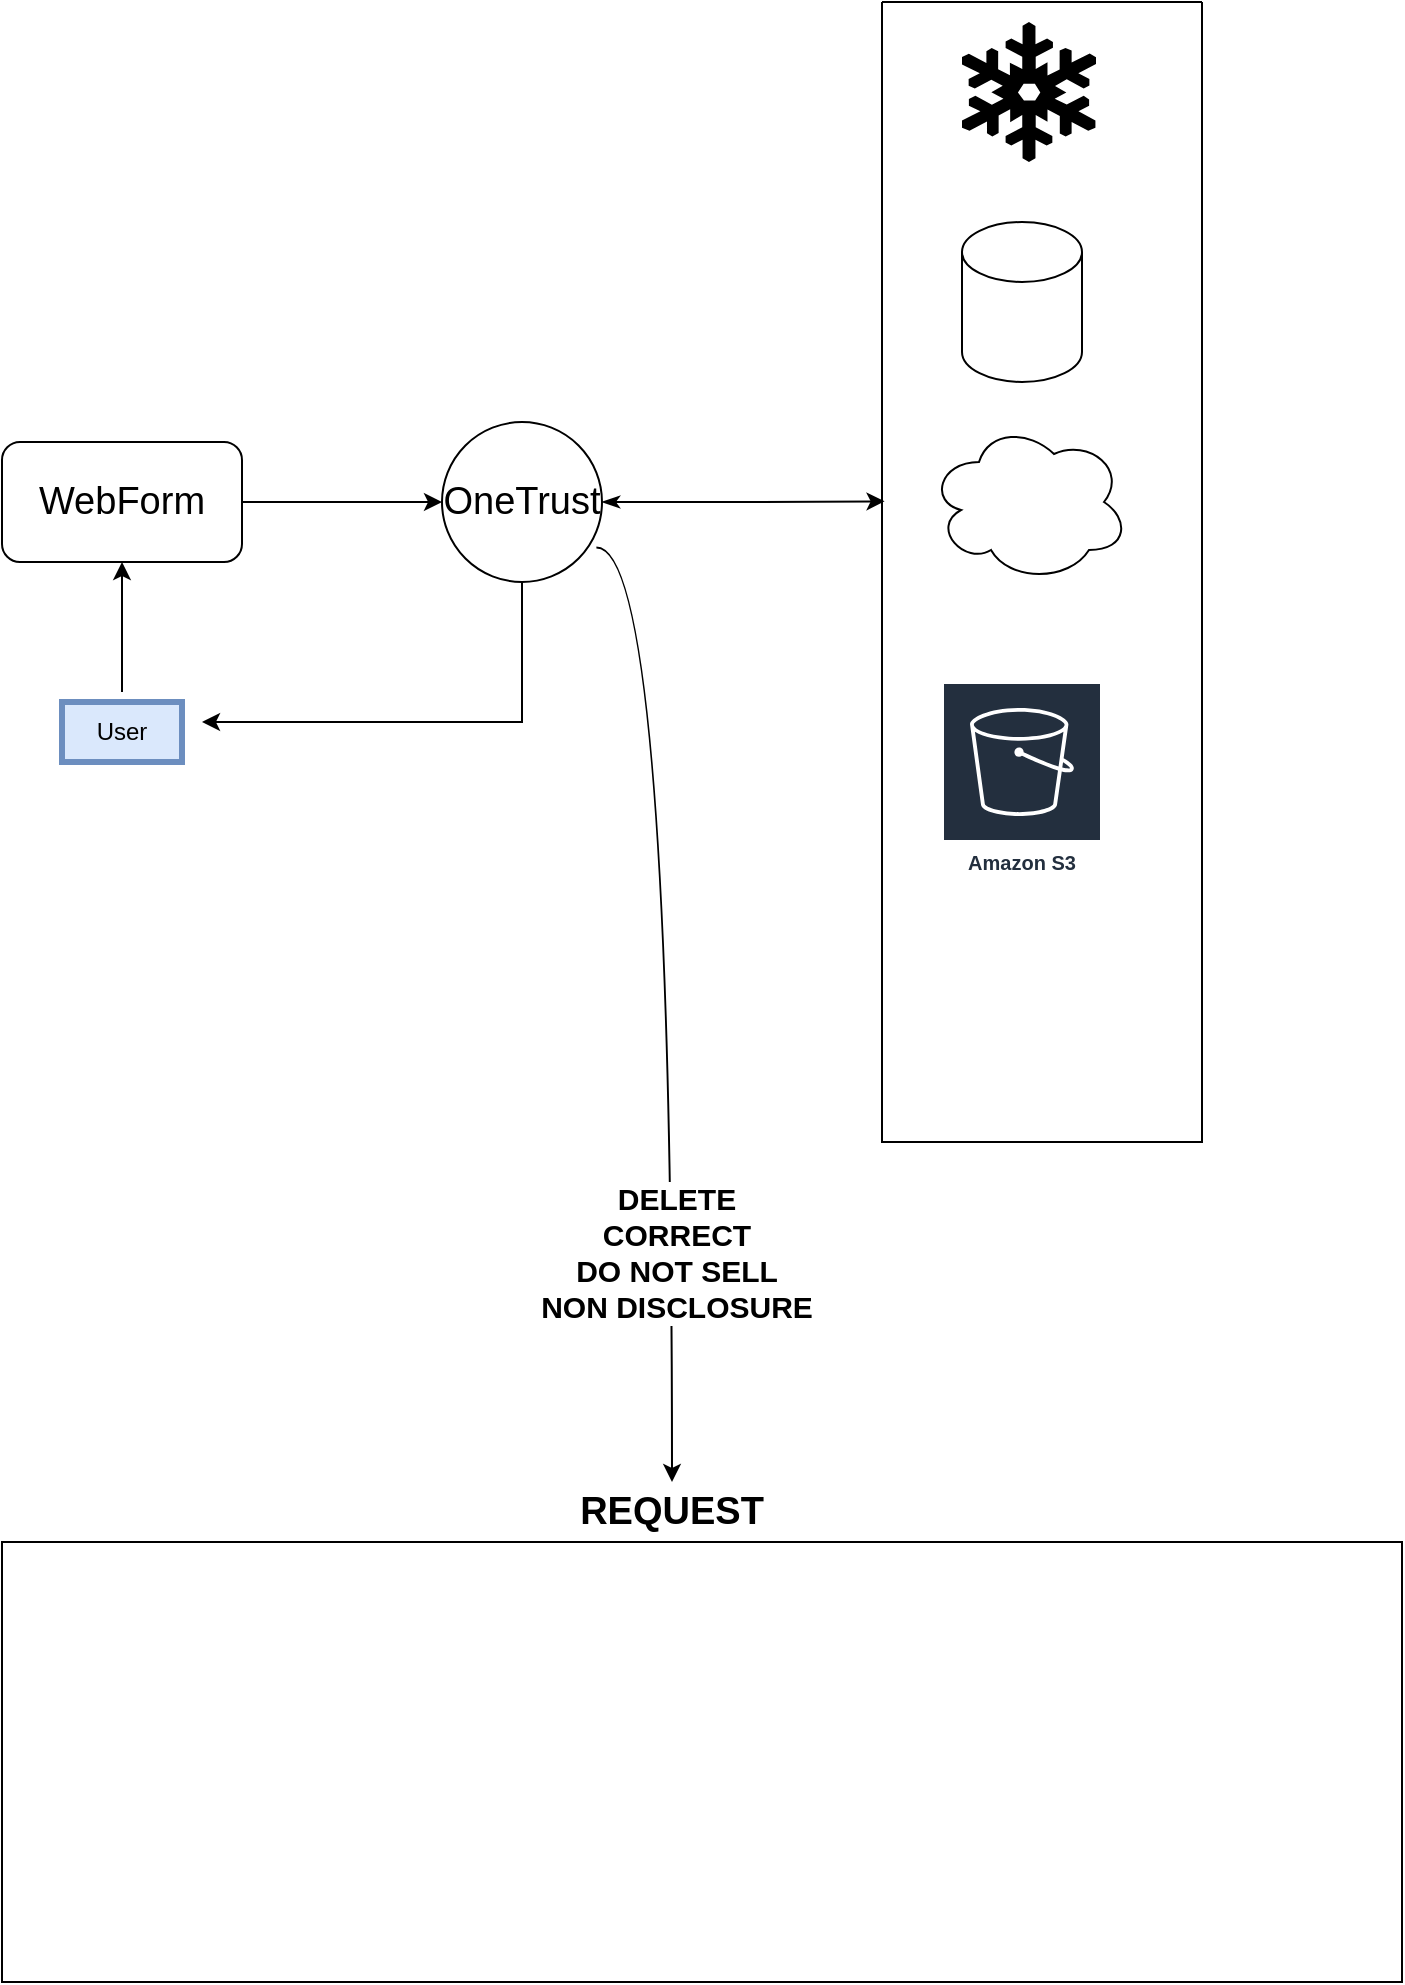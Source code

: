 <mxfile version="24.7.10">
  <diagram name="Page-1" id="WLs6gspiNnLt0iSCYCjH">
    <mxGraphModel dx="1050" dy="562" grid="1" gridSize="10" guides="1" tooltips="1" connect="1" arrows="1" fold="1" page="1" pageScale="1" pageWidth="850" pageHeight="1100" math="0" shadow="0">
      <root>
        <mxCell id="0" />
        <mxCell id="1" parent="0" />
        <mxCell id="ScvnmLPW_gc2dXJXKrL5-5" value="" style="edgeStyle=orthogonalEdgeStyle;rounded=0;orthogonalLoop=1;jettySize=auto;html=1;" parent="1" source="ScvnmLPW_gc2dXJXKrL5-1" target="ScvnmLPW_gc2dXJXKrL5-2" edge="1">
          <mxGeometry relative="1" as="geometry" />
        </mxCell>
        <mxCell id="ScvnmLPW_gc2dXJXKrL5-1" value="&lt;font style=&quot;font-size: 19px;&quot;&gt;WebForm&lt;/font&gt;" style="rounded=1;whiteSpace=wrap;html=1;" parent="1" vertex="1">
          <mxGeometry x="80" y="250" width="120" height="60" as="geometry" />
        </mxCell>
        <mxCell id="ScvnmLPW_gc2dXJXKrL5-6" style="edgeStyle=orthogonalEdgeStyle;rounded=0;orthogonalLoop=1;jettySize=auto;html=1;" parent="1" source="ScvnmLPW_gc2dXJXKrL5-2" edge="1">
          <mxGeometry relative="1" as="geometry">
            <mxPoint x="180" y="390" as="targetPoint" />
            <Array as="points">
              <mxPoint x="340" y="390" />
            </Array>
          </mxGeometry>
        </mxCell>
        <mxCell id="S38IMnhmS93CuPzTer3h-3" style="edgeStyle=orthogonalEdgeStyle;rounded=0;orthogonalLoop=1;jettySize=auto;html=1;entryX=0.5;entryY=0;entryDx=0;entryDy=0;curved=1;exitX=0.965;exitY=0.785;exitDx=0;exitDy=0;exitPerimeter=0;" edge="1" parent="1" source="ScvnmLPW_gc2dXJXKrL5-2" target="S38IMnhmS93CuPzTer3h-2">
          <mxGeometry relative="1" as="geometry" />
        </mxCell>
        <mxCell id="S38IMnhmS93CuPzTer3h-4" value="&lt;b style=&quot;font-size: 15px;&quot;&gt;&lt;font style=&quot;font-size: 15px;&quot;&gt;DELETE&lt;/font&gt;&lt;/b&gt;&lt;div style=&quot;font-size: 15px;&quot;&gt;&lt;b&gt;&lt;font style=&quot;font-size: 15px;&quot;&gt;CORRECT&lt;/font&gt;&lt;/b&gt;&lt;/div&gt;&lt;div style=&quot;font-size: 15px;&quot;&gt;&lt;b&gt;&lt;font style=&quot;font-size: 15px;&quot;&gt;DO NOT SELL&lt;/font&gt;&lt;/b&gt;&lt;/div&gt;&lt;div style=&quot;font-size: 15px;&quot;&gt;&lt;b style=&quot;&quot;&gt;&lt;font style=&quot;font-size: 15px;&quot;&gt;NON DISCLOSURE&lt;/font&gt;&lt;/b&gt;&lt;/div&gt;" style="edgeLabel;html=1;align=center;verticalAlign=middle;resizable=0;points=[];" vertex="1" connectable="0" parent="S38IMnhmS93CuPzTer3h-3">
          <mxGeometry x="0.543" y="2" relative="1" as="geometry">
            <mxPoint as="offset" />
          </mxGeometry>
        </mxCell>
        <mxCell id="ScvnmLPW_gc2dXJXKrL5-2" value="&lt;font style=&quot;font-size: 19px;&quot;&gt;OneTrust&lt;/font&gt;" style="ellipse;whiteSpace=wrap;html=1;aspect=fixed;" parent="1" vertex="1">
          <mxGeometry x="300" y="240" width="80" height="80" as="geometry" />
        </mxCell>
        <mxCell id="ScvnmLPW_gc2dXJXKrL5-4" value="" style="edgeStyle=orthogonalEdgeStyle;rounded=0;orthogonalLoop=1;jettySize=auto;html=1;" parent="1" source="ScvnmLPW_gc2dXJXKrL5-3" target="ScvnmLPW_gc2dXJXKrL5-1" edge="1">
          <mxGeometry relative="1" as="geometry" />
        </mxCell>
        <mxCell id="ScvnmLPW_gc2dXJXKrL5-3" value="User" style="text;html=1;align=center;verticalAlign=middle;whiteSpace=wrap;rounded=0;fillColor=#dae8fc;perimeterSpacing=5;strokeWidth=3;strokeColor=#6c8ebf;" parent="1" vertex="1">
          <mxGeometry x="110" y="380" width="60" height="30" as="geometry" />
        </mxCell>
        <mxCell id="ScvnmLPW_gc2dXJXKrL5-7" value="" style="shape=cylinder3;whiteSpace=wrap;html=1;boundedLbl=1;backgroundOutline=1;size=15;" parent="1" vertex="1">
          <mxGeometry x="560" y="140" width="60" height="80" as="geometry" />
        </mxCell>
        <mxCell id="ScvnmLPW_gc2dXJXKrL5-8" value="" style="ellipse;shape=cloud;whiteSpace=wrap;html=1;" parent="1" vertex="1">
          <mxGeometry x="543.5" y="240" width="100" height="80" as="geometry" />
        </mxCell>
        <mxCell id="ScvnmLPW_gc2dXJXKrL5-9" value="Amazon S3" style="sketch=0;outlineConnect=0;fontColor=#232F3E;gradientColor=none;strokeColor=#ffffff;fillColor=#232F3E;dashed=0;verticalLabelPosition=middle;verticalAlign=bottom;align=center;html=1;whiteSpace=wrap;fontSize=10;fontStyle=1;spacing=3;shape=mxgraph.aws4.productIcon;prIcon=mxgraph.aws4.s3;" parent="1" vertex="1">
          <mxGeometry x="550" y="370" width="80" height="100" as="geometry" />
        </mxCell>
        <mxCell id="ScvnmLPW_gc2dXJXKrL5-10" value="" style="shape=image;html=1;verticalAlign=top;verticalLabelPosition=bottom;labelBackgroundColor=#ffffff;imageAspect=0;aspect=fixed;image=https://cdn2.iconfinder.com/data/icons/whcompare-servers-web-hosting/50/sftp-128.png" parent="1" vertex="1">
          <mxGeometry x="546" y="490" width="84" height="84" as="geometry" />
        </mxCell>
        <mxCell id="ScvnmLPW_gc2dXJXKrL5-11" value="" style="shape=mxgraph.signs.nature.snowflake;html=1;pointerEvents=1;fillColor=#000000;strokeColor=none;verticalLabelPosition=bottom;verticalAlign=top;align=center;" parent="1" vertex="1">
          <mxGeometry x="560" y="40" width="67" height="70" as="geometry" />
        </mxCell>
        <mxCell id="ScvnmLPW_gc2dXJXKrL5-12" value="" style="swimlane;startSize=0;" parent="1" vertex="1">
          <mxGeometry x="520" y="30" width="160" height="570" as="geometry" />
        </mxCell>
        <mxCell id="ScvnmLPW_gc2dXJXKrL5-13" style="edgeStyle=orthogonalEdgeStyle;rounded=0;orthogonalLoop=1;jettySize=auto;html=1;entryX=0.008;entryY=0.438;entryDx=0;entryDy=0;entryPerimeter=0;startArrow=classicThin;startFill=1;" parent="1" source="ScvnmLPW_gc2dXJXKrL5-2" target="ScvnmLPW_gc2dXJXKrL5-12" edge="1">
          <mxGeometry relative="1" as="geometry" />
        </mxCell>
        <mxCell id="S38IMnhmS93CuPzTer3h-1" value="" style="rounded=0;whiteSpace=wrap;html=1;" vertex="1" parent="1">
          <mxGeometry x="80" y="800" width="700" height="220" as="geometry" />
        </mxCell>
        <mxCell id="S38IMnhmS93CuPzTer3h-2" value="&lt;b style=&quot;font-size: 19px;&quot;&gt;REQUEST&lt;/b&gt;" style="text;html=1;align=center;verticalAlign=middle;whiteSpace=wrap;rounded=0;" vertex="1" parent="1">
          <mxGeometry x="385" y="770" width="60" height="30" as="geometry" />
        </mxCell>
      </root>
    </mxGraphModel>
  </diagram>
</mxfile>
